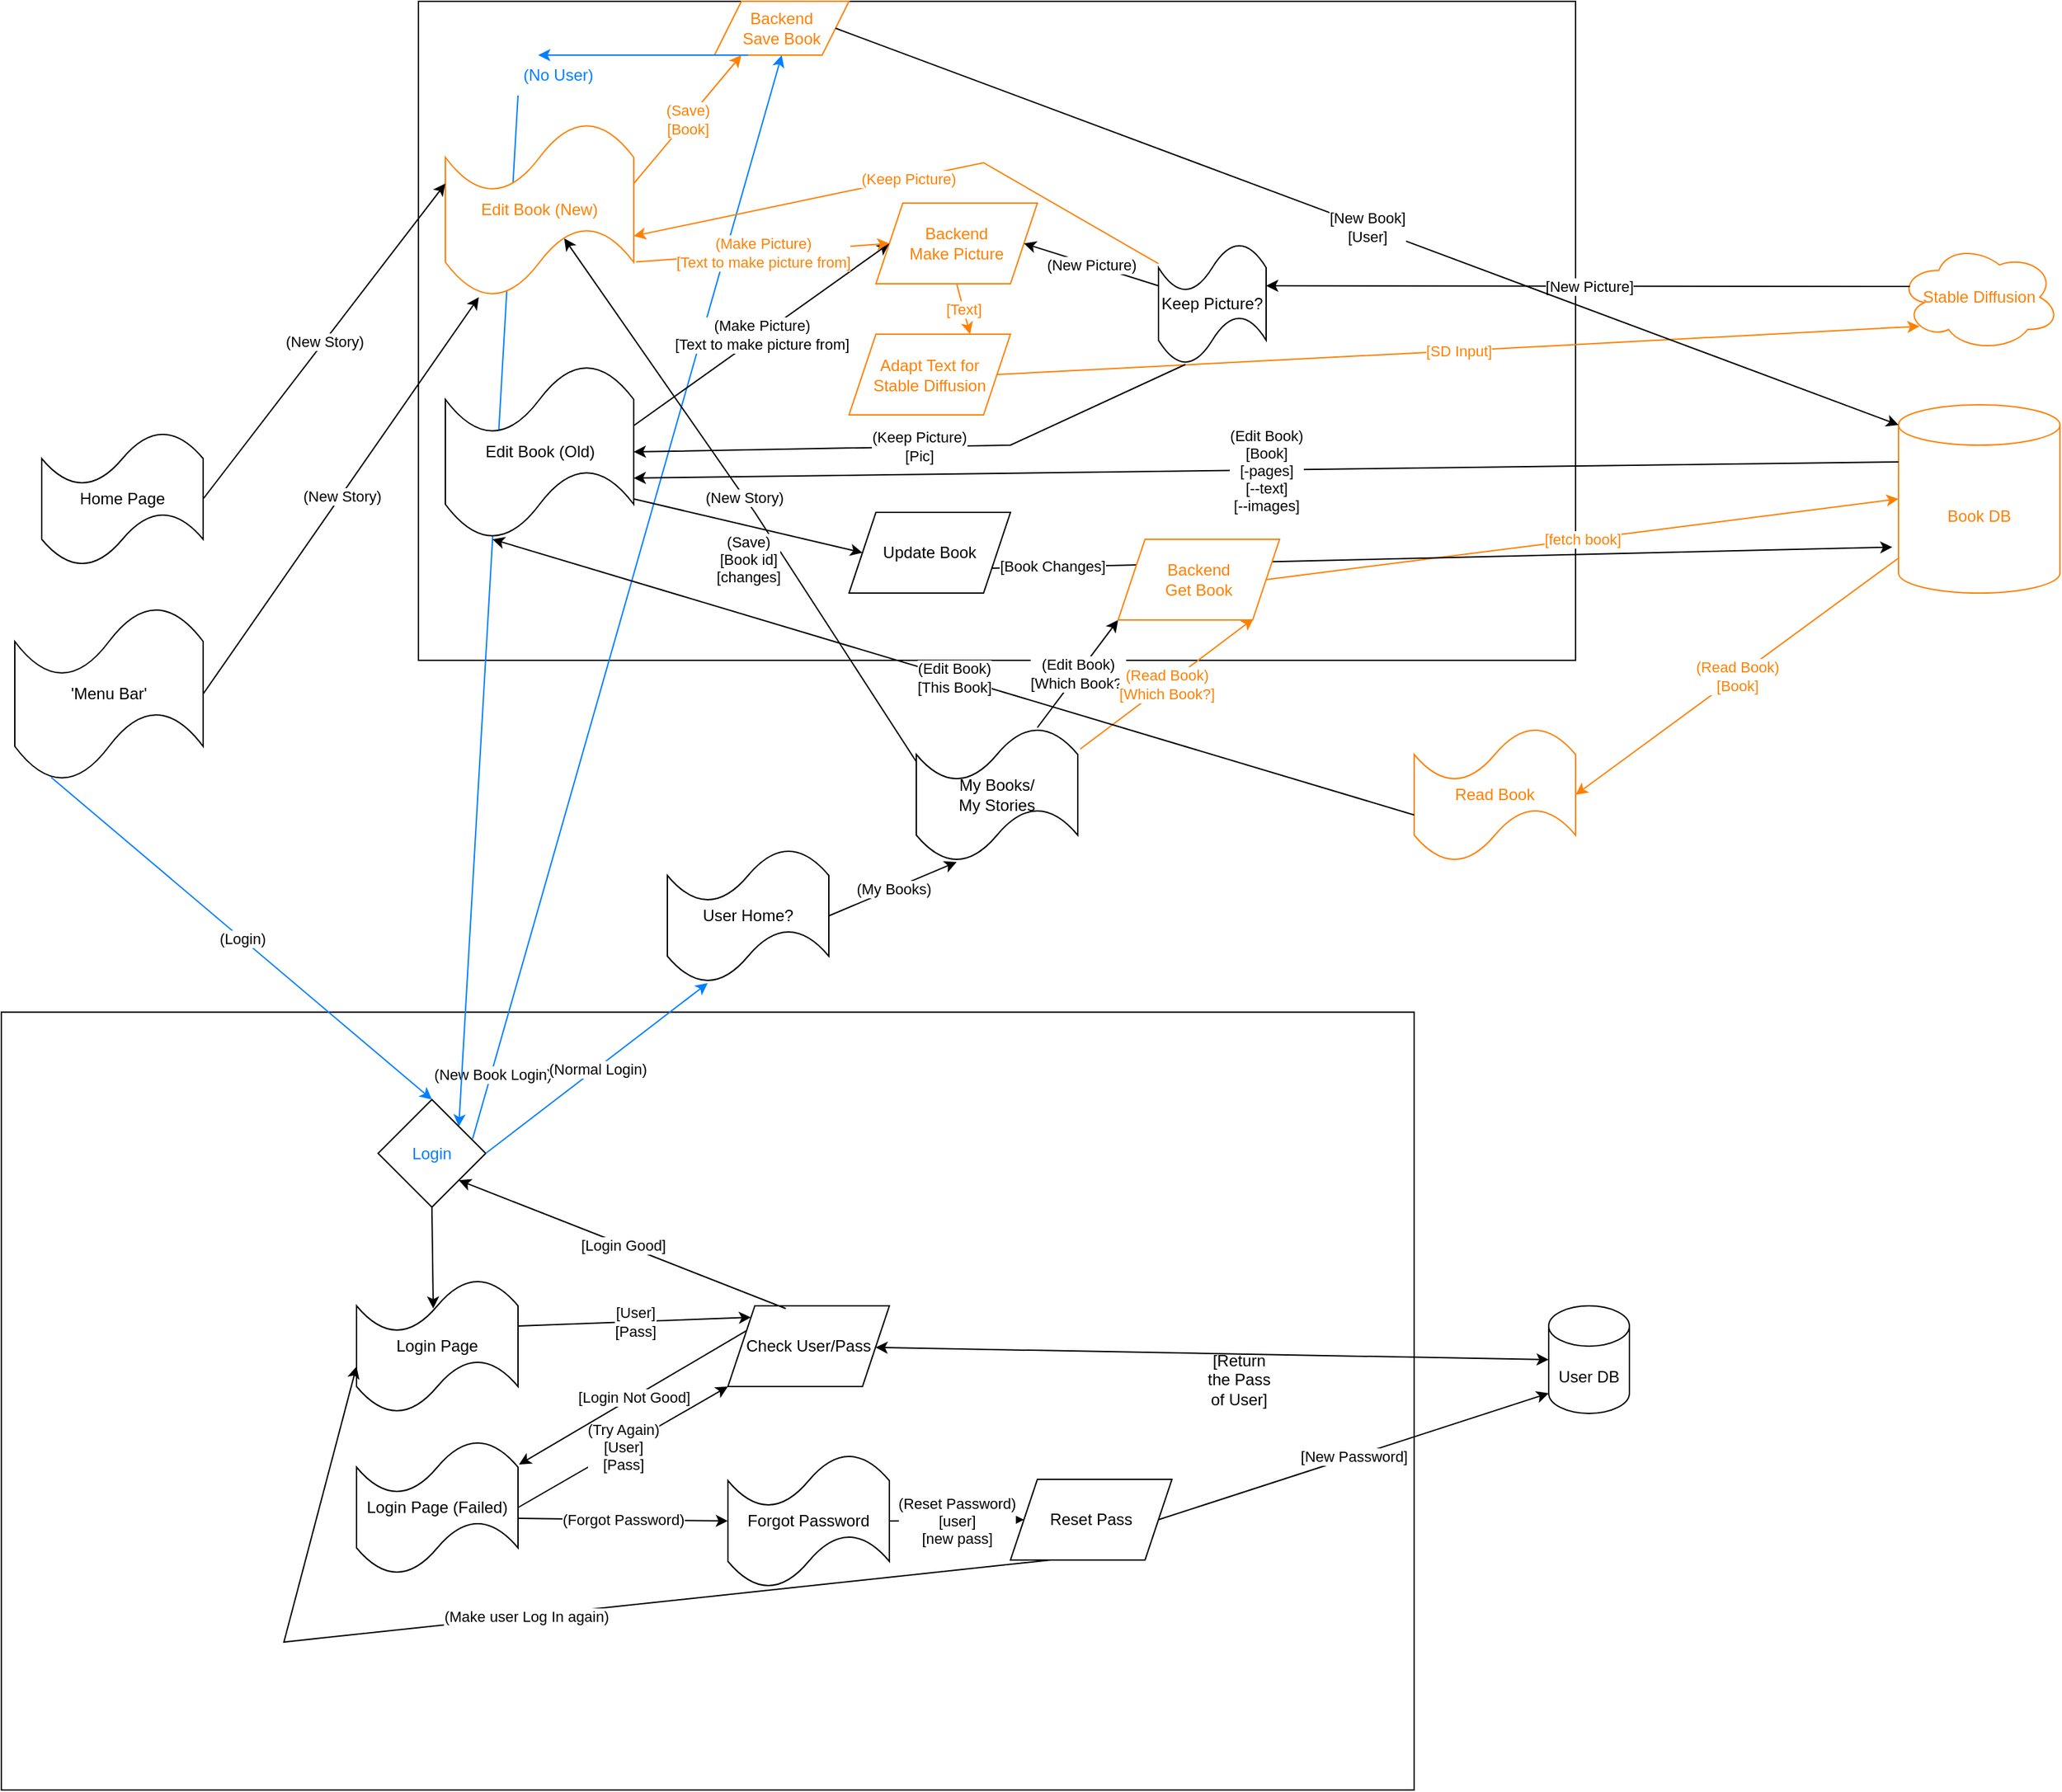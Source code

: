 <mxfile version="20.3.6" type="device"><diagram id="C5RBs43oDa-KdzZeNtuy" name="Page-1"><mxGraphModel dx="1955" dy="1070" grid="1" gridSize="10" guides="1" tooltips="1" connect="1" arrows="1" fold="1" page="1" pageScale="1" pageWidth="827" pageHeight="1169" math="0" shadow="0"><root><mxCell id="WIyWlLk6GJQsqaUBKTNV-0"/><mxCell id="WIyWlLk6GJQsqaUBKTNV-1" parent="WIyWlLk6GJQsqaUBKTNV-0"/><mxCell id="jjdAKpyXzPukHmGQGLDK-28" value="" style="rounded=0;whiteSpace=wrap;html=1;fontColor=#007FFF;" vertex="1" parent="WIyWlLk6GJQsqaUBKTNV-1"><mxGeometry y="821.64" width="1050" height="578.36" as="geometry"/></mxCell><mxCell id="jjdAKpyXzPukHmGQGLDK-13" value="" style="rounded=0;whiteSpace=wrap;html=1;" vertex="1" parent="WIyWlLk6GJQsqaUBKTNV-1"><mxGeometry x="310" y="70" width="860" height="490" as="geometry"/></mxCell><mxCell id="jjdAKpyXzPukHmGQGLDK-85" value="" style="endArrow=classic;html=1;rounded=0;exitX=0.878;exitY=0.365;exitDx=0;exitDy=0;exitPerimeter=0;entryX=0.5;entryY=1;entryDx=0;entryDy=0;strokeColor=#007FFF;" edge="1" parent="WIyWlLk6GJQsqaUBKTNV-1" source="jjdAKpyXzPukHmGQGLDK-14" target="jjdAKpyXzPukHmGQGLDK-76"><mxGeometry relative="1" as="geometry"><mxPoint x="430" y="680" as="sourcePoint"/><mxPoint x="530" y="680" as="targetPoint"/></mxGeometry></mxCell><mxCell id="jjdAKpyXzPukHmGQGLDK-86" value="(New Book Login)" style="edgeLabel;resizable=0;html=1;align=center;verticalAlign=middle;" connectable="0" vertex="1" parent="jjdAKpyXzPukHmGQGLDK-85"><mxGeometry relative="1" as="geometry"><mxPoint x="-100" y="355" as="offset"/></mxGeometry></mxCell><mxCell id="jjdAKpyXzPukHmGQGLDK-81" value="" style="endArrow=classic;html=1;rounded=0;exitX=0;exitY=1;exitDx=0;exitDy=0;entryX=1;entryY=0;entryDx=0;entryDy=0;startArrow=none;strokeColor=#007FFF;" edge="1" parent="WIyWlLk6GJQsqaUBKTNV-1" source="jjdAKpyXzPukHmGQGLDK-82" target="jjdAKpyXzPukHmGQGLDK-14"><mxGeometry width="50" height="50" relative="1" as="geometry"><mxPoint x="530" y="190" as="sourcePoint"/><mxPoint x="580" y="140" as="targetPoint"/></mxGeometry></mxCell><mxCell id="jjdAKpyXzPukHmGQGLDK-0" value="Edit Book (New)" style="shape=tape;whiteSpace=wrap;html=1;strokeColor=#FF8000;fontColor=#FF8000;" vertex="1" parent="WIyWlLk6GJQsqaUBKTNV-1"><mxGeometry x="330" y="160" width="140" height="130" as="geometry"/></mxCell><mxCell id="jjdAKpyXzPukHmGQGLDK-2" value="" style="shape=tape;whiteSpace=wrap;html=1;" vertex="1" parent="WIyWlLk6GJQsqaUBKTNV-1"><mxGeometry x="330" y="340" width="140" height="130" as="geometry"/></mxCell><mxCell id="jjdAKpyXzPukHmGQGLDK-3" value="Edit Book (Old)" style="text;html=1;strokeColor=none;fillColor=none;align=center;verticalAlign=middle;whiteSpace=wrap;rounded=0;" vertex="1" parent="WIyWlLk6GJQsqaUBKTNV-1"><mxGeometry x="347.5" y="377.5" width="105" height="55" as="geometry"/></mxCell><mxCell id="jjdAKpyXzPukHmGQGLDK-5" value="'Menu Bar'" style="shape=tape;whiteSpace=wrap;html=1;" vertex="1" parent="WIyWlLk6GJQsqaUBKTNV-1"><mxGeometry x="10" y="520" width="140" height="130" as="geometry"/></mxCell><mxCell id="jjdAKpyXzPukHmGQGLDK-7" value="" style="endArrow=classic;html=1;rounded=0;exitX=1;exitY=0.5;exitDx=0;exitDy=0;exitPerimeter=0;" edge="1" parent="WIyWlLk6GJQsqaUBKTNV-1" source="jjdAKpyXzPukHmGQGLDK-5" target="jjdAKpyXzPukHmGQGLDK-0"><mxGeometry relative="1" as="geometry"><mxPoint x="190" y="190" as="sourcePoint"/><mxPoint x="290" y="190" as="targetPoint"/></mxGeometry></mxCell><mxCell id="jjdAKpyXzPukHmGQGLDK-8" value="(New Story)" style="edgeLabel;resizable=0;html=1;align=center;verticalAlign=middle;" connectable="0" vertex="1" parent="jjdAKpyXzPukHmGQGLDK-7"><mxGeometry relative="1" as="geometry"/></mxCell><mxCell id="jjdAKpyXzPukHmGQGLDK-9" value="Home Page" style="shape=tape;whiteSpace=wrap;html=1;" vertex="1" parent="WIyWlLk6GJQsqaUBKTNV-1"><mxGeometry x="30" y="390" width="120" height="100" as="geometry"/></mxCell><mxCell id="jjdAKpyXzPukHmGQGLDK-10" value="" style="endArrow=classic;html=1;rounded=0;exitX=1;exitY=0.5;exitDx=0;exitDy=0;exitPerimeter=0;entryX=0;entryY=0.35;entryDx=0;entryDy=0;entryPerimeter=0;" edge="1" parent="WIyWlLk6GJQsqaUBKTNV-1" source="jjdAKpyXzPukHmGQGLDK-9" target="jjdAKpyXzPukHmGQGLDK-0"><mxGeometry relative="1" as="geometry"><mxPoint x="130" y="150" as="sourcePoint"/><mxPoint x="230" y="150" as="targetPoint"/></mxGeometry></mxCell><mxCell id="jjdAKpyXzPukHmGQGLDK-11" value="(New Story)" style="edgeLabel;resizable=0;html=1;align=center;verticalAlign=middle;" connectable="0" vertex="1" parent="jjdAKpyXzPukHmGQGLDK-10"><mxGeometry relative="1" as="geometry"/></mxCell><mxCell id="jjdAKpyXzPukHmGQGLDK-14" value="Login" style="rhombus;whiteSpace=wrap;html=1;fontColor=#007FFF;" vertex="1" parent="WIyWlLk6GJQsqaUBKTNV-1"><mxGeometry x="280" y="886.64" width="80" height="80" as="geometry"/></mxCell><mxCell id="jjdAKpyXzPukHmGQGLDK-23" value="" style="endArrow=classic;html=1;rounded=0;exitX=0.193;exitY=0.977;exitDx=0;exitDy=0;exitPerimeter=0;entryX=0.5;entryY=0;entryDx=0;entryDy=0;strokeColor=#007FFF;" edge="1" parent="WIyWlLk6GJQsqaUBKTNV-1" source="jjdAKpyXzPukHmGQGLDK-5" target="jjdAKpyXzPukHmGQGLDK-14"><mxGeometry relative="1" as="geometry"><mxPoint x="100" y="440" as="sourcePoint"/><mxPoint x="200" y="440" as="targetPoint"/></mxGeometry></mxCell><mxCell id="jjdAKpyXzPukHmGQGLDK-24" value="(Login)" style="edgeLabel;resizable=0;html=1;align=center;verticalAlign=middle;" connectable="0" vertex="1" parent="jjdAKpyXzPukHmGQGLDK-23"><mxGeometry relative="1" as="geometry"/></mxCell><mxCell id="jjdAKpyXzPukHmGQGLDK-25" value="User Home?" style="shape=tape;whiteSpace=wrap;html=1;" vertex="1" parent="WIyWlLk6GJQsqaUBKTNV-1"><mxGeometry x="495" y="700" width="120" height="100" as="geometry"/></mxCell><mxCell id="jjdAKpyXzPukHmGQGLDK-26" value="" style="endArrow=classic;html=1;rounded=0;exitX=1;exitY=0.5;exitDx=0;exitDy=0;entryX=0.25;entryY=1;entryDx=0;entryDy=0;entryPerimeter=0;strokeColor=#007FFF;" edge="1" parent="WIyWlLk6GJQsqaUBKTNV-1" source="jjdAKpyXzPukHmGQGLDK-14" target="jjdAKpyXzPukHmGQGLDK-25"><mxGeometry relative="1" as="geometry"><mxPoint x="250" y="630" as="sourcePoint"/><mxPoint x="120" y="630" as="targetPoint"/><Array as="points"/></mxGeometry></mxCell><mxCell id="jjdAKpyXzPukHmGQGLDK-27" value="(Normal Login)" style="edgeLabel;resizable=0;html=1;align=center;verticalAlign=middle;" connectable="0" vertex="1" parent="jjdAKpyXzPukHmGQGLDK-26"><mxGeometry relative="1" as="geometry"/></mxCell><mxCell id="jjdAKpyXzPukHmGQGLDK-29" value="My Books/&lt;br&gt;My Stories" style="shape=tape;whiteSpace=wrap;html=1;" vertex="1" parent="WIyWlLk6GJQsqaUBKTNV-1"><mxGeometry x="680" y="610" width="120" height="100" as="geometry"/></mxCell><mxCell id="jjdAKpyXzPukHmGQGLDK-31" value="" style="endArrow=classic;html=1;rounded=0;entryX=0.25;entryY=1;entryDx=0;entryDy=0;entryPerimeter=0;exitX=1;exitY=0.5;exitDx=0;exitDy=0;exitPerimeter=0;" edge="1" parent="WIyWlLk6GJQsqaUBKTNV-1" source="jjdAKpyXzPukHmGQGLDK-25" target="jjdAKpyXzPukHmGQGLDK-29"><mxGeometry relative="1" as="geometry"><mxPoint x="370" y="480" as="sourcePoint"/><mxPoint x="470" y="480" as="targetPoint"/></mxGeometry></mxCell><mxCell id="jjdAKpyXzPukHmGQGLDK-32" value="(My Books)" style="edgeLabel;resizable=0;html=1;align=center;verticalAlign=middle;" connectable="0" vertex="1" parent="jjdAKpyXzPukHmGQGLDK-31"><mxGeometry relative="1" as="geometry"/></mxCell><mxCell id="jjdAKpyXzPukHmGQGLDK-37" value="" style="endArrow=classic;html=1;rounded=0;entryX=0.631;entryY=0.664;entryDx=0;entryDy=0;entryPerimeter=0;exitX=0;exitY=0.254;exitDx=0;exitDy=0;exitPerimeter=0;" edge="1" parent="WIyWlLk6GJQsqaUBKTNV-1" source="jjdAKpyXzPukHmGQGLDK-29" target="jjdAKpyXzPukHmGQGLDK-0"><mxGeometry relative="1" as="geometry"><mxPoint x="560" y="320" as="sourcePoint"/><mxPoint x="660" y="320" as="targetPoint"/><Array as="points"><mxPoint x="560" y="450"/></Array></mxGeometry></mxCell><mxCell id="jjdAKpyXzPukHmGQGLDK-38" value="(New Story)" style="edgeLabel;resizable=0;html=1;align=center;verticalAlign=middle;" connectable="0" vertex="1" parent="jjdAKpyXzPukHmGQGLDK-37"><mxGeometry relative="1" as="geometry"/></mxCell><mxCell id="jjdAKpyXzPukHmGQGLDK-39" value="" style="endArrow=classic;html=1;rounded=0;exitX=0.75;exitY=0;exitDx=0;exitDy=0;exitPerimeter=0;entryX=0;entryY=1;entryDx=0;entryDy=0;" edge="1" parent="WIyWlLk6GJQsqaUBKTNV-1" source="jjdAKpyXzPukHmGQGLDK-29" target="jjdAKpyXzPukHmGQGLDK-41"><mxGeometry relative="1" as="geometry"><mxPoint x="490" y="460" as="sourcePoint"/><mxPoint x="570" y="570" as="targetPoint"/></mxGeometry></mxCell><mxCell id="jjdAKpyXzPukHmGQGLDK-40" value="(Edit Book)&lt;br&gt;[Which Book?]" style="edgeLabel;resizable=0;html=1;align=center;verticalAlign=middle;" connectable="0" vertex="1" parent="jjdAKpyXzPukHmGQGLDK-39"><mxGeometry relative="1" as="geometry"/></mxCell><mxCell id="jjdAKpyXzPukHmGQGLDK-44" value="&lt;font color=&quot;#ff8000&quot;&gt;Book DB&lt;/font&gt;" style="shape=cylinder3;whiteSpace=wrap;html=1;boundedLbl=1;backgroundOutline=1;size=15;strokeColor=#FF8000;" vertex="1" parent="WIyWlLk6GJQsqaUBKTNV-1"><mxGeometry x="1410" y="370" width="120" height="140" as="geometry"/></mxCell><mxCell id="jjdAKpyXzPukHmGQGLDK-45" value="" style="endArrow=classic;html=1;rounded=0;exitX=1;exitY=0.5;exitDx=0;exitDy=0;entryX=0;entryY=0.5;entryDx=0;entryDy=0;entryPerimeter=0;strokeColor=#FF8000;fontColor=#FF8000;" edge="1" parent="WIyWlLk6GJQsqaUBKTNV-1" source="jjdAKpyXzPukHmGQGLDK-41" target="jjdAKpyXzPukHmGQGLDK-44"><mxGeometry relative="1" as="geometry"><mxPoint x="1010" y="440" as="sourcePoint"/><mxPoint x="1110" y="440" as="targetPoint"/></mxGeometry></mxCell><mxCell id="jjdAKpyXzPukHmGQGLDK-46" value="[fetch book]" style="edgeLabel;resizable=0;html=1;align=center;verticalAlign=middle;fontColor=#FF8000;" connectable="0" vertex="1" parent="jjdAKpyXzPukHmGQGLDK-45"><mxGeometry relative="1" as="geometry"/></mxCell><mxCell id="jjdAKpyXzPukHmGQGLDK-47" value="" style="endArrow=classic;html=1;rounded=0;exitX=0;exitY=0;exitDx=0;exitDy=42.5;exitPerimeter=0;entryX=1;entryY=0.65;entryDx=0;entryDy=0;entryPerimeter=0;" edge="1" parent="WIyWlLk6GJQsqaUBKTNV-1" source="jjdAKpyXzPukHmGQGLDK-44" target="jjdAKpyXzPukHmGQGLDK-2"><mxGeometry relative="1" as="geometry"><mxPoint x="860" y="350" as="sourcePoint"/><mxPoint x="960" y="350" as="targetPoint"/></mxGeometry></mxCell><mxCell id="jjdAKpyXzPukHmGQGLDK-48" value="(Edit Book)&lt;br&gt;[Book]&lt;br&gt;[-pages]&lt;br&gt;[--text]&lt;br&gt;[--images]" style="edgeLabel;resizable=0;html=1;align=center;verticalAlign=middle;" connectable="0" vertex="1" parent="jjdAKpyXzPukHmGQGLDK-47"><mxGeometry relative="1" as="geometry"/></mxCell><mxCell id="jjdAKpyXzPukHmGQGLDK-49" value="" style="endArrow=classic;html=1;rounded=0;exitX=1.015;exitY=0.16;exitDx=0;exitDy=0;exitPerimeter=0;entryX=0.839;entryY=0.982;entryDx=0;entryDy=0;entryPerimeter=0;strokeColor=#FF8000;" edge="1" parent="WIyWlLk6GJQsqaUBKTNV-1" source="jjdAKpyXzPukHmGQGLDK-29" target="jjdAKpyXzPukHmGQGLDK-41"><mxGeometry relative="1" as="geometry"><mxPoint x="880" y="630" as="sourcePoint"/><mxPoint x="980" y="630" as="targetPoint"/></mxGeometry></mxCell><mxCell id="jjdAKpyXzPukHmGQGLDK-50" value="(Read Book)&lt;br&gt;[Which Book?]" style="edgeLabel;resizable=0;html=1;align=center;verticalAlign=middle;fontColor=#FF8000;" connectable="0" vertex="1" parent="jjdAKpyXzPukHmGQGLDK-49"><mxGeometry relative="1" as="geometry"/></mxCell><mxCell id="jjdAKpyXzPukHmGQGLDK-51" value="&lt;font color=&quot;#ff8000&quot;&gt;Read Book&lt;/font&gt;" style="shape=tape;whiteSpace=wrap;html=1;strokeColor=#FF8000;" vertex="1" parent="WIyWlLk6GJQsqaUBKTNV-1"><mxGeometry x="1050" y="610" width="120" height="100" as="geometry"/></mxCell><mxCell id="jjdAKpyXzPukHmGQGLDK-52" value="" style="endArrow=classic;html=1;rounded=0;entryX=1;entryY=0.5;entryDx=0;entryDy=0;entryPerimeter=0;strokeColor=#FF8000;" edge="1" parent="WIyWlLk6GJQsqaUBKTNV-1" source="jjdAKpyXzPukHmGQGLDK-44" target="jjdAKpyXzPukHmGQGLDK-51"><mxGeometry relative="1" as="geometry"><mxPoint x="1360" y="610" as="sourcePoint"/><mxPoint x="1460" y="610" as="targetPoint"/></mxGeometry></mxCell><mxCell id="jjdAKpyXzPukHmGQGLDK-53" value="(Read Book)&lt;br&gt;[Book]" style="edgeLabel;resizable=0;html=1;align=center;verticalAlign=middle;fontColor=#FF8000;" connectable="0" vertex="1" parent="jjdAKpyXzPukHmGQGLDK-52"><mxGeometry relative="1" as="geometry"/></mxCell><mxCell id="jjdAKpyXzPukHmGQGLDK-54" value="" style="endArrow=classic;html=1;rounded=0;entryX=0.25;entryY=1;entryDx=0;entryDy=0;entryPerimeter=0;exitX=0;exitY=0.65;exitDx=0;exitDy=0;exitPerimeter=0;" edge="1" parent="WIyWlLk6GJQsqaUBKTNV-1" source="jjdAKpyXzPukHmGQGLDK-51" target="jjdAKpyXzPukHmGQGLDK-2"><mxGeometry relative="1" as="geometry"><mxPoint x="910" y="700" as="sourcePoint"/><mxPoint x="1010" y="700" as="targetPoint"/></mxGeometry></mxCell><mxCell id="jjdAKpyXzPukHmGQGLDK-55" value="(Edit Book)&lt;br&gt;[This Book]" style="edgeLabel;resizable=0;html=1;align=center;verticalAlign=middle;" connectable="0" vertex="1" parent="jjdAKpyXzPukHmGQGLDK-54"><mxGeometry relative="1" as="geometry"/></mxCell><mxCell id="jjdAKpyXzPukHmGQGLDK-56" value="Backend&lt;br&gt;Make Picture" style="shape=parallelogram;perimeter=parallelogramPerimeter;whiteSpace=wrap;html=1;fixedSize=1;strokeColor=#FF8000;fontColor=#FF8000;" vertex="1" parent="WIyWlLk6GJQsqaUBKTNV-1"><mxGeometry x="650" y="220" width="120" height="60" as="geometry"/></mxCell><mxCell id="jjdAKpyXzPukHmGQGLDK-57" value="" style="endArrow=classic;html=1;rounded=0;exitX=1;exitY=0.35;exitDx=0;exitDy=0;exitPerimeter=0;entryX=0;entryY=0.5;entryDx=0;entryDy=0;" edge="1" parent="WIyWlLk6GJQsqaUBKTNV-1" source="jjdAKpyXzPukHmGQGLDK-2" target="jjdAKpyXzPukHmGQGLDK-56"><mxGeometry relative="1" as="geometry"><mxPoint x="610" y="370" as="sourcePoint"/><mxPoint x="710" y="370" as="targetPoint"/><Array as="points"/></mxGeometry></mxCell><mxCell id="jjdAKpyXzPukHmGQGLDK-58" value="(Make Picture)&lt;br&gt;[Text to make picture from]" style="edgeLabel;resizable=0;html=1;align=center;verticalAlign=middle;" connectable="0" vertex="1" parent="jjdAKpyXzPukHmGQGLDK-57"><mxGeometry relative="1" as="geometry"/></mxCell><mxCell id="jjdAKpyXzPukHmGQGLDK-59" value="" style="endArrow=classic;html=1;rounded=0;entryX=0;entryY=0.5;entryDx=0;entryDy=0;exitX=1.012;exitY=0.798;exitDx=0;exitDy=0;exitPerimeter=0;strokeColor=#FF8000;" edge="1" parent="WIyWlLk6GJQsqaUBKTNV-1" source="jjdAKpyXzPukHmGQGLDK-0" target="jjdAKpyXzPukHmGQGLDK-56"><mxGeometry relative="1" as="geometry"><mxPoint x="480" y="395.5" as="sourcePoint"/><mxPoint x="720" y="290" as="targetPoint"/><Array as="points"/></mxGeometry></mxCell><mxCell id="jjdAKpyXzPukHmGQGLDK-60" value="(Make Picture)&lt;br&gt;[Text to make picture from]" style="edgeLabel;resizable=0;html=1;align=center;verticalAlign=middle;fontColor=#FF8000;" connectable="0" vertex="1" parent="jjdAKpyXzPukHmGQGLDK-59"><mxGeometry relative="1" as="geometry"/></mxCell><mxCell id="jjdAKpyXzPukHmGQGLDK-61" value="Adapt Text for&lt;br&gt;Stable Diffusion" style="shape=parallelogram;perimeter=parallelogramPerimeter;whiteSpace=wrap;html=1;fixedSize=1;fontColor=#FF8000;strokeColor=#FF8000;" vertex="1" parent="WIyWlLk6GJQsqaUBKTNV-1"><mxGeometry x="630" y="317.5" width="120" height="60" as="geometry"/></mxCell><mxCell id="jjdAKpyXzPukHmGQGLDK-62" value="" style="endArrow=classic;html=1;rounded=0;exitX=0.5;exitY=1;exitDx=0;exitDy=0;entryX=0.75;entryY=0;entryDx=0;entryDy=0;strokeColor=#FF8000;" edge="1" parent="WIyWlLk6GJQsqaUBKTNV-1" source="jjdAKpyXzPukHmGQGLDK-56" target="jjdAKpyXzPukHmGQGLDK-61"><mxGeometry relative="1" as="geometry"><mxPoint x="810" y="270" as="sourcePoint"/><mxPoint x="910" y="270" as="targetPoint"/></mxGeometry></mxCell><mxCell id="jjdAKpyXzPukHmGQGLDK-63" value="[Text]" style="edgeLabel;resizable=0;html=1;align=center;verticalAlign=middle;fontColor=#FF8000;" connectable="0" vertex="1" parent="jjdAKpyXzPukHmGQGLDK-62"><mxGeometry relative="1" as="geometry"/></mxCell><mxCell id="jjdAKpyXzPukHmGQGLDK-64" value="&lt;font color=&quot;#ff8000&quot;&gt;Stable Diffusion&lt;/font&gt;" style="ellipse;shape=cloud;whiteSpace=wrap;html=1;strokeColor=#FF8000;" vertex="1" parent="WIyWlLk6GJQsqaUBKTNV-1"><mxGeometry x="1410" y="250" width="120" height="80" as="geometry"/></mxCell><mxCell id="jjdAKpyXzPukHmGQGLDK-65" value="" style="endArrow=classic;html=1;rounded=0;exitX=1;exitY=0.5;exitDx=0;exitDy=0;entryX=0.13;entryY=0.77;entryDx=0;entryDy=0;entryPerimeter=0;strokeColor=#FF8000;" edge="1" parent="WIyWlLk6GJQsqaUBKTNV-1" source="jjdAKpyXzPukHmGQGLDK-61" target="jjdAKpyXzPukHmGQGLDK-64"><mxGeometry relative="1" as="geometry"><mxPoint x="890" y="280" as="sourcePoint"/><mxPoint x="990" y="280" as="targetPoint"/><Array as="points"><mxPoint x="1080" y="330"/></Array></mxGeometry></mxCell><mxCell id="jjdAKpyXzPukHmGQGLDK-66" value="[SD Input]" style="edgeLabel;resizable=0;html=1;align=center;verticalAlign=middle;fontColor=#FF8000;" connectable="0" vertex="1" parent="jjdAKpyXzPukHmGQGLDK-65"><mxGeometry relative="1" as="geometry"/></mxCell><mxCell id="jjdAKpyXzPukHmGQGLDK-67" value="Keep Picture?" style="shape=tape;whiteSpace=wrap;html=1;" vertex="1" parent="WIyWlLk6GJQsqaUBKTNV-1"><mxGeometry x="860" y="250" width="80" height="90" as="geometry"/></mxCell><mxCell id="jjdAKpyXzPukHmGQGLDK-68" value="" style="endArrow=classic;html=1;rounded=0;exitX=0.07;exitY=0.4;exitDx=0;exitDy=0;exitPerimeter=0;entryX=1;entryY=0.35;entryDx=0;entryDy=0;entryPerimeter=0;" edge="1" parent="WIyWlLk6GJQsqaUBKTNV-1" source="jjdAKpyXzPukHmGQGLDK-64" target="jjdAKpyXzPukHmGQGLDK-67"><mxGeometry relative="1" as="geometry"><mxPoint x="940" y="200" as="sourcePoint"/><mxPoint x="1040" y="200" as="targetPoint"/></mxGeometry></mxCell><mxCell id="jjdAKpyXzPukHmGQGLDK-69" value="[New Picture]" style="edgeLabel;resizable=0;html=1;align=center;verticalAlign=middle;" connectable="0" vertex="1" parent="jjdAKpyXzPukHmGQGLDK-68"><mxGeometry relative="1" as="geometry"/></mxCell><mxCell id="jjdAKpyXzPukHmGQGLDK-70" value="" style="endArrow=classic;html=1;rounded=0;entryX=1;entryY=0.65;entryDx=0;entryDy=0;entryPerimeter=0;exitX=0;exitY=0.167;exitDx=0;exitDy=0;exitPerimeter=0;strokeColor=#FF8000;" edge="1" parent="WIyWlLk6GJQsqaUBKTNV-1" source="jjdAKpyXzPukHmGQGLDK-67" target="jjdAKpyXzPukHmGQGLDK-0"><mxGeometry relative="1" as="geometry"><mxPoint x="800" y="200" as="sourcePoint"/><mxPoint x="900" y="200" as="targetPoint"/><Array as="points"><mxPoint x="730" y="190"/></Array></mxGeometry></mxCell><mxCell id="jjdAKpyXzPukHmGQGLDK-71" value="(Keep Picture)" style="edgeLabel;resizable=0;html=1;align=center;verticalAlign=middle;fontColor=#FF8000;" connectable="0" vertex="1" parent="jjdAKpyXzPukHmGQGLDK-70"><mxGeometry relative="1" as="geometry"/></mxCell><mxCell id="jjdAKpyXzPukHmGQGLDK-72" value="" style="endArrow=classic;html=1;rounded=0;exitX=0.25;exitY=1;exitDx=0;exitDy=0;exitPerimeter=0;entryX=1;entryY=0.5;entryDx=0;entryDy=0;entryPerimeter=0;" edge="1" parent="WIyWlLk6GJQsqaUBKTNV-1" source="jjdAKpyXzPukHmGQGLDK-67" target="jjdAKpyXzPukHmGQGLDK-2"><mxGeometry relative="1" as="geometry"><mxPoint x="770" y="390" as="sourcePoint"/><mxPoint x="870" y="390" as="targetPoint"/><Array as="points"><mxPoint x="750" y="400"/></Array></mxGeometry></mxCell><mxCell id="jjdAKpyXzPukHmGQGLDK-73" value="(Keep Picture)&lt;br&gt;[Pic]" style="edgeLabel;resizable=0;html=1;align=center;verticalAlign=middle;" connectable="0" vertex="1" parent="jjdAKpyXzPukHmGQGLDK-72"><mxGeometry relative="1" as="geometry"/></mxCell><mxCell id="jjdAKpyXzPukHmGQGLDK-74" value="" style="endArrow=classic;html=1;rounded=0;exitX=0;exitY=0.35;exitDx=0;exitDy=0;exitPerimeter=0;entryX=1;entryY=0.5;entryDx=0;entryDy=0;" edge="1" parent="WIyWlLk6GJQsqaUBKTNV-1" source="jjdAKpyXzPukHmGQGLDK-67" target="jjdAKpyXzPukHmGQGLDK-56"><mxGeometry relative="1" as="geometry"><mxPoint x="820" y="160" as="sourcePoint"/><mxPoint x="920" y="160" as="targetPoint"/></mxGeometry></mxCell><mxCell id="jjdAKpyXzPukHmGQGLDK-75" value="(New Picture)" style="edgeLabel;resizable=0;html=1;align=center;verticalAlign=middle;" connectable="0" vertex="1" parent="jjdAKpyXzPukHmGQGLDK-74"><mxGeometry relative="1" as="geometry"/></mxCell><mxCell id="jjdAKpyXzPukHmGQGLDK-76" value="Backend &lt;br&gt;Save Book" style="shape=parallelogram;perimeter=parallelogramPerimeter;whiteSpace=wrap;html=1;fixedSize=1;fontColor=#FF8000;strokeColor=#FF8000;" vertex="1" parent="WIyWlLk6GJQsqaUBKTNV-1"><mxGeometry x="530" y="70" width="100" height="40" as="geometry"/></mxCell><mxCell id="jjdAKpyXzPukHmGQGLDK-82" value="(No User)" style="text;html=1;strokeColor=none;fillColor=none;align=center;verticalAlign=middle;whiteSpace=wrap;rounded=0;fontColor=#007FFF;" vertex="1" parent="WIyWlLk6GJQsqaUBKTNV-1"><mxGeometry x="384" y="110" width="60" height="30" as="geometry"/></mxCell><mxCell id="jjdAKpyXzPukHmGQGLDK-84" value="" style="endArrow=classic;html=1;rounded=0;exitX=0.25;exitY=1;exitDx=0;exitDy=0;entryX=0.25;entryY=0;entryDx=0;entryDy=0;strokeColor=#007FFF;" edge="1" parent="WIyWlLk6GJQsqaUBKTNV-1" source="jjdAKpyXzPukHmGQGLDK-76" target="jjdAKpyXzPukHmGQGLDK-82"><mxGeometry width="50" height="50" relative="1" as="geometry"><mxPoint x="690" y="160" as="sourcePoint"/><mxPoint x="740" y="110" as="targetPoint"/></mxGeometry></mxCell><mxCell id="jjdAKpyXzPukHmGQGLDK-88" value="" style="endArrow=classic;html=1;rounded=0;strokeColor=#FF8000;fontColor=#007FFF;exitX=1;exitY=0.35;exitDx=0;exitDy=0;exitPerimeter=0;" edge="1" parent="WIyWlLk6GJQsqaUBKTNV-1" source="jjdAKpyXzPukHmGQGLDK-0"><mxGeometry relative="1" as="geometry"><mxPoint x="680" y="130" as="sourcePoint"/><mxPoint x="550" y="110" as="targetPoint"/></mxGeometry></mxCell><mxCell id="jjdAKpyXzPukHmGQGLDK-89" value="(Save)&lt;br&gt;[Book]" style="edgeLabel;resizable=0;html=1;align=center;verticalAlign=middle;fontColor=#FF8000;" connectable="0" vertex="1" parent="jjdAKpyXzPukHmGQGLDK-88"><mxGeometry relative="1" as="geometry"/></mxCell><mxCell id="jjdAKpyXzPukHmGQGLDK-92" value="" style="endArrow=classic;html=1;rounded=0;strokeColor=#000000;fontColor=#FF8000;entryX=0;entryY=0.5;entryDx=0;entryDy=0;" edge="1" parent="WIyWlLk6GJQsqaUBKTNV-1" target="jjdAKpyXzPukHmGQGLDK-94"><mxGeometry relative="1" as="geometry"><mxPoint x="470" y="440" as="sourcePoint"/><mxPoint x="770" y="140" as="targetPoint"/></mxGeometry></mxCell><mxCell id="jjdAKpyXzPukHmGQGLDK-93" value="(Save)&lt;br&gt;[Book id]&lt;br&gt;[changes]" style="edgeLabel;resizable=0;html=1;align=center;verticalAlign=middle;strokeColor=#FF8000;fontColor=#000000;" connectable="0" vertex="1" parent="jjdAKpyXzPukHmGQGLDK-92"><mxGeometry relative="1" as="geometry"><mxPoint y="25" as="offset"/></mxGeometry></mxCell><mxCell id="jjdAKpyXzPukHmGQGLDK-94" value="Update Book" style="shape=parallelogram;perimeter=parallelogramPerimeter;whiteSpace=wrap;html=1;fixedSize=1;strokeColor=#000000;fontColor=#000000;" vertex="1" parent="WIyWlLk6GJQsqaUBKTNV-1"><mxGeometry x="630" y="450" width="120" height="60" as="geometry"/></mxCell><mxCell id="jjdAKpyXzPukHmGQGLDK-95" value="" style="endArrow=classic;html=1;rounded=0;strokeColor=#000000;fontColor=#000000;exitX=1;exitY=0.75;exitDx=0;exitDy=0;entryX=-0.038;entryY=0.756;entryDx=0;entryDy=0;entryPerimeter=0;" edge="1" parent="WIyWlLk6GJQsqaUBKTNV-1" source="jjdAKpyXzPukHmGQGLDK-94" target="jjdAKpyXzPukHmGQGLDK-44"><mxGeometry relative="1" as="geometry"><mxPoint x="800" y="460" as="sourcePoint"/><mxPoint x="1230" y="500" as="targetPoint"/></mxGeometry></mxCell><mxCell id="jjdAKpyXzPukHmGQGLDK-96" value="[Book Changes]" style="edgeLabel;resizable=0;html=1;align=center;verticalAlign=middle;strokeColor=#000000;fontColor=#000000;" connectable="0" vertex="1" parent="jjdAKpyXzPukHmGQGLDK-95"><mxGeometry relative="1" as="geometry"><mxPoint x="-290" y="6" as="offset"/></mxGeometry></mxCell><mxCell id="jjdAKpyXzPukHmGQGLDK-41" value="Backend&lt;br&gt;Get Book" style="shape=parallelogram;perimeter=parallelogramPerimeter;whiteSpace=wrap;html=1;fixedSize=1;strokeColor=#FF8000;fontColor=#FF8000;" vertex="1" parent="WIyWlLk6GJQsqaUBKTNV-1"><mxGeometry x="830" y="470" width="120" height="60" as="geometry"/></mxCell><mxCell id="jjdAKpyXzPukHmGQGLDK-97" value="" style="endArrow=classic;html=1;rounded=0;strokeColor=#000000;fontColor=#000000;exitX=1;exitY=0.5;exitDx=0;exitDy=0;entryX=0;entryY=0;entryDx=0;entryDy=15;entryPerimeter=0;" edge="1" parent="WIyWlLk6GJQsqaUBKTNV-1" source="jjdAKpyXzPukHmGQGLDK-76" target="jjdAKpyXzPukHmGQGLDK-44"><mxGeometry relative="1" as="geometry"><mxPoint x="800" y="130" as="sourcePoint"/><mxPoint x="900" y="130" as="targetPoint"/></mxGeometry></mxCell><mxCell id="jjdAKpyXzPukHmGQGLDK-98" value="[New Book]&lt;br&gt;[User]" style="edgeLabel;resizable=0;html=1;align=center;verticalAlign=middle;strokeColor=#000000;fontColor=#000000;" connectable="0" vertex="1" parent="jjdAKpyXzPukHmGQGLDK-97"><mxGeometry relative="1" as="geometry"/></mxCell><mxCell id="jjdAKpyXzPukHmGQGLDK-99" value="Login Page" style="shape=tape;whiteSpace=wrap;html=1;strokeColor=#000000;fontColor=#000000;" vertex="1" parent="WIyWlLk6GJQsqaUBKTNV-1"><mxGeometry x="264" y="1020" width="120" height="100" as="geometry"/></mxCell><mxCell id="jjdAKpyXzPukHmGQGLDK-101" value="Check User/Pass" style="shape=parallelogram;perimeter=parallelogramPerimeter;whiteSpace=wrap;html=1;fixedSize=1;strokeColor=#000000;fontColor=#000000;" vertex="1" parent="WIyWlLk6GJQsqaUBKTNV-1"><mxGeometry x="540" y="1040" width="120" height="60" as="geometry"/></mxCell><mxCell id="jjdAKpyXzPukHmGQGLDK-102" value="" style="endArrow=classic;html=1;rounded=0;strokeColor=#000000;fontColor=#000000;exitX=1;exitY=0.35;exitDx=0;exitDy=0;exitPerimeter=0;entryX=0;entryY=0;entryDx=0;entryDy=0;" edge="1" parent="WIyWlLk6GJQsqaUBKTNV-1" source="jjdAKpyXzPukHmGQGLDK-99" target="jjdAKpyXzPukHmGQGLDK-101"><mxGeometry relative="1" as="geometry"><mxPoint x="430" y="1060" as="sourcePoint"/><mxPoint x="530" y="1060" as="targetPoint"/></mxGeometry></mxCell><mxCell id="jjdAKpyXzPukHmGQGLDK-103" value="[User]&lt;br&gt;[Pass]" style="edgeLabel;resizable=0;html=1;align=center;verticalAlign=middle;strokeColor=#000000;fontColor=#000000;" connectable="0" vertex="1" parent="jjdAKpyXzPukHmGQGLDK-102"><mxGeometry relative="1" as="geometry"/></mxCell><mxCell id="jjdAKpyXzPukHmGQGLDK-104" value="" style="endArrow=classic;html=1;rounded=0;strokeColor=#000000;fontColor=#000000;entryX=0.475;entryY=0.22;entryDx=0;entryDy=0;entryPerimeter=0;exitX=0.5;exitY=1;exitDx=0;exitDy=0;" edge="1" parent="WIyWlLk6GJQsqaUBKTNV-1" source="jjdAKpyXzPukHmGQGLDK-14" target="jjdAKpyXzPukHmGQGLDK-99"><mxGeometry width="50" height="50" relative="1" as="geometry"><mxPoint x="210" y="1020" as="sourcePoint"/><mxPoint x="260" y="970" as="targetPoint"/></mxGeometry></mxCell><mxCell id="jjdAKpyXzPukHmGQGLDK-105" value="" style="endArrow=classic;html=1;rounded=0;strokeColor=#000000;fontColor=#000000;exitX=0.358;exitY=0.033;exitDx=0;exitDy=0;exitPerimeter=0;entryX=1;entryY=1;entryDx=0;entryDy=0;" edge="1" parent="WIyWlLk6GJQsqaUBKTNV-1" source="jjdAKpyXzPukHmGQGLDK-101" target="jjdAKpyXzPukHmGQGLDK-14"><mxGeometry relative="1" as="geometry"><mxPoint x="440" y="960" as="sourcePoint"/><mxPoint x="540" y="960" as="targetPoint"/></mxGeometry></mxCell><mxCell id="jjdAKpyXzPukHmGQGLDK-106" value="[Login Good]" style="edgeLabel;resizable=0;html=1;align=center;verticalAlign=middle;strokeColor=#000000;fontColor=#000000;" connectable="0" vertex="1" parent="jjdAKpyXzPukHmGQGLDK-105"><mxGeometry relative="1" as="geometry"/></mxCell><mxCell id="jjdAKpyXzPukHmGQGLDK-107" value="Login Page (Failed)" style="shape=tape;whiteSpace=wrap;html=1;strokeColor=#000000;fontColor=#000000;" vertex="1" parent="WIyWlLk6GJQsqaUBKTNV-1"><mxGeometry x="264" y="1140" width="120" height="100" as="geometry"/></mxCell><mxCell id="jjdAKpyXzPukHmGQGLDK-108" value="" style="endArrow=classic;html=1;rounded=0;strokeColor=#000000;fontColor=#000000;exitX=1;exitY=0.5;exitDx=0;exitDy=0;exitPerimeter=0;entryX=0;entryY=1;entryDx=0;entryDy=0;" edge="1" parent="WIyWlLk6GJQsqaUBKTNV-1" source="jjdAKpyXzPukHmGQGLDK-107" target="jjdAKpyXzPukHmGQGLDK-101"><mxGeometry relative="1" as="geometry"><mxPoint x="420" y="1170" as="sourcePoint"/><mxPoint x="520" y="1170" as="targetPoint"/></mxGeometry></mxCell><mxCell id="jjdAKpyXzPukHmGQGLDK-109" value="(Try Again)&lt;br&gt;[User]&lt;br&gt;[Pass]" style="edgeLabel;resizable=0;html=1;align=center;verticalAlign=middle;strokeColor=#000000;fontColor=#000000;" connectable="0" vertex="1" parent="jjdAKpyXzPukHmGQGLDK-108"><mxGeometry relative="1" as="geometry"/></mxCell><mxCell id="jjdAKpyXzPukHmGQGLDK-110" value="" style="endArrow=classic;html=1;rounded=0;strokeColor=#000000;fontColor=#000000;exitX=0;exitY=0.25;exitDx=0;exitDy=0;entryX=1.006;entryY=0.18;entryDx=0;entryDy=0;entryPerimeter=0;" edge="1" parent="WIyWlLk6GJQsqaUBKTNV-1" source="jjdAKpyXzPukHmGQGLDK-101" target="jjdAKpyXzPukHmGQGLDK-107"><mxGeometry relative="1" as="geometry"><mxPoint x="340" y="1120" as="sourcePoint"/><mxPoint x="440" y="1120" as="targetPoint"/></mxGeometry></mxCell><mxCell id="jjdAKpyXzPukHmGQGLDK-111" value="[Login Not Good]" style="edgeLabel;resizable=0;html=1;align=center;verticalAlign=middle;strokeColor=#000000;fontColor=#000000;" connectable="0" vertex="1" parent="jjdAKpyXzPukHmGQGLDK-110"><mxGeometry relative="1" as="geometry"/></mxCell><mxCell id="jjdAKpyXzPukHmGQGLDK-112" value="" style="endArrow=classic;html=1;rounded=0;strokeColor=#000000;fontColor=#000000;exitX=1;exitY=0.58;exitDx=0;exitDy=0;exitPerimeter=0;entryX=0;entryY=0.5;entryDx=0;entryDy=0;entryPerimeter=0;" edge="1" parent="WIyWlLk6GJQsqaUBKTNV-1" source="jjdAKpyXzPukHmGQGLDK-107" target="jjdAKpyXzPukHmGQGLDK-115"><mxGeometry relative="1" as="geometry"><mxPoint x="395" y="1198.5" as="sourcePoint"/><mxPoint x="530" y="1199" as="targetPoint"/></mxGeometry></mxCell><mxCell id="jjdAKpyXzPukHmGQGLDK-113" value="(Forgot Password)" style="edgeLabel;resizable=0;html=1;align=center;verticalAlign=middle;strokeColor=#000000;fontColor=#000000;" connectable="0" vertex="1" parent="jjdAKpyXzPukHmGQGLDK-112"><mxGeometry relative="1" as="geometry"/></mxCell><mxCell id="jjdAKpyXzPukHmGQGLDK-115" value="Forgot Password" style="shape=tape;whiteSpace=wrap;html=1;strokeColor=#000000;fontColor=#000000;" vertex="1" parent="WIyWlLk6GJQsqaUBKTNV-1"><mxGeometry x="540" y="1150" width="120" height="100" as="geometry"/></mxCell><mxCell id="jjdAKpyXzPukHmGQGLDK-117" value="" style="endArrow=classic;html=1;rounded=0;strokeColor=#000000;fontColor=#000000;exitX=1;exitY=0.5;exitDx=0;exitDy=0;exitPerimeter=0;entryX=0;entryY=0.5;entryDx=0;entryDy=0;" edge="1" parent="WIyWlLk6GJQsqaUBKTNV-1" source="jjdAKpyXzPukHmGQGLDK-115" target="jjdAKpyXzPukHmGQGLDK-119"><mxGeometry relative="1" as="geometry"><mxPoint x="650" y="1180" as="sourcePoint"/><mxPoint x="750" y="1180" as="targetPoint"/></mxGeometry></mxCell><mxCell id="jjdAKpyXzPukHmGQGLDK-118" value="(Reset Password)&lt;br&gt;[user]&lt;br&gt;[new pass]" style="edgeLabel;resizable=0;html=1;align=center;verticalAlign=middle;strokeColor=#000000;fontColor=#000000;" connectable="0" vertex="1" parent="jjdAKpyXzPukHmGQGLDK-117"><mxGeometry relative="1" as="geometry"/></mxCell><mxCell id="jjdAKpyXzPukHmGQGLDK-119" value="Reset Pass" style="shape=parallelogram;perimeter=parallelogramPerimeter;whiteSpace=wrap;html=1;fixedSize=1;strokeColor=#000000;fontColor=#000000;" vertex="1" parent="WIyWlLk6GJQsqaUBKTNV-1"><mxGeometry x="750" y="1169" width="120" height="60" as="geometry"/></mxCell><mxCell id="jjdAKpyXzPukHmGQGLDK-123" value="User DB" style="shape=cylinder3;whiteSpace=wrap;html=1;boundedLbl=1;backgroundOutline=1;size=15;strokeColor=#000000;fontColor=#000000;" vertex="1" parent="WIyWlLk6GJQsqaUBKTNV-1"><mxGeometry x="1150" y="1040" width="60" height="80" as="geometry"/></mxCell><mxCell id="jjdAKpyXzPukHmGQGLDK-126" value="" style="endArrow=classic;startArrow=classic;html=1;rounded=0;strokeColor=#000000;fontColor=#000000;entryX=0;entryY=0.5;entryDx=0;entryDy=0;entryPerimeter=0;" edge="1" parent="WIyWlLk6GJQsqaUBKTNV-1" source="jjdAKpyXzPukHmGQGLDK-101" target="jjdAKpyXzPukHmGQGLDK-123"><mxGeometry width="50" height="50" relative="1" as="geometry"><mxPoint x="750" y="1120" as="sourcePoint"/><mxPoint x="800" y="1070" as="targetPoint"/></mxGeometry></mxCell><mxCell id="jjdAKpyXzPukHmGQGLDK-127" value="[Return the Pass of User]" style="text;html=1;strokeColor=none;fillColor=none;align=center;verticalAlign=middle;whiteSpace=wrap;rounded=0;fontColor=#000000;" vertex="1" parent="WIyWlLk6GJQsqaUBKTNV-1"><mxGeometry x="890" y="1080" width="60" height="30" as="geometry"/></mxCell><mxCell id="jjdAKpyXzPukHmGQGLDK-128" value="" style="endArrow=classic;html=1;rounded=0;strokeColor=#000000;fontColor=#000000;exitX=1;exitY=0.5;exitDx=0;exitDy=0;entryX=0;entryY=1;entryDx=0;entryDy=-15;entryPerimeter=0;" edge="1" parent="WIyWlLk6GJQsqaUBKTNV-1" source="jjdAKpyXzPukHmGQGLDK-119" target="jjdAKpyXzPukHmGQGLDK-123"><mxGeometry relative="1" as="geometry"><mxPoint x="930" y="1190" as="sourcePoint"/><mxPoint x="1030" y="1190" as="targetPoint"/></mxGeometry></mxCell><mxCell id="jjdAKpyXzPukHmGQGLDK-129" value="[New Password]" style="edgeLabel;resizable=0;html=1;align=center;verticalAlign=middle;strokeColor=#000000;fontColor=#000000;" connectable="0" vertex="1" parent="jjdAKpyXzPukHmGQGLDK-128"><mxGeometry relative="1" as="geometry"/></mxCell><mxCell id="jjdAKpyXzPukHmGQGLDK-133" value="" style="endArrow=classic;html=1;rounded=0;strokeColor=#000000;fontColor=#000000;entryX=0;entryY=0.65;entryDx=0;entryDy=0;entryPerimeter=0;exitX=0.25;exitY=1;exitDx=0;exitDy=0;" edge="1" parent="WIyWlLk6GJQsqaUBKTNV-1" source="jjdAKpyXzPukHmGQGLDK-119" target="jjdAKpyXzPukHmGQGLDK-99"><mxGeometry relative="1" as="geometry"><mxPoint x="190" y="1280" as="sourcePoint"/><mxPoint x="290" y="1280" as="targetPoint"/><Array as="points"><mxPoint x="210" y="1290"/></Array></mxGeometry></mxCell><mxCell id="jjdAKpyXzPukHmGQGLDK-134" value="(Make user Log In again)" style="edgeLabel;resizable=0;html=1;align=center;verticalAlign=middle;strokeColor=#000000;fontColor=#000000;" connectable="0" vertex="1" parent="jjdAKpyXzPukHmGQGLDK-133"><mxGeometry relative="1" as="geometry"/></mxCell></root></mxGraphModel></diagram></mxfile>